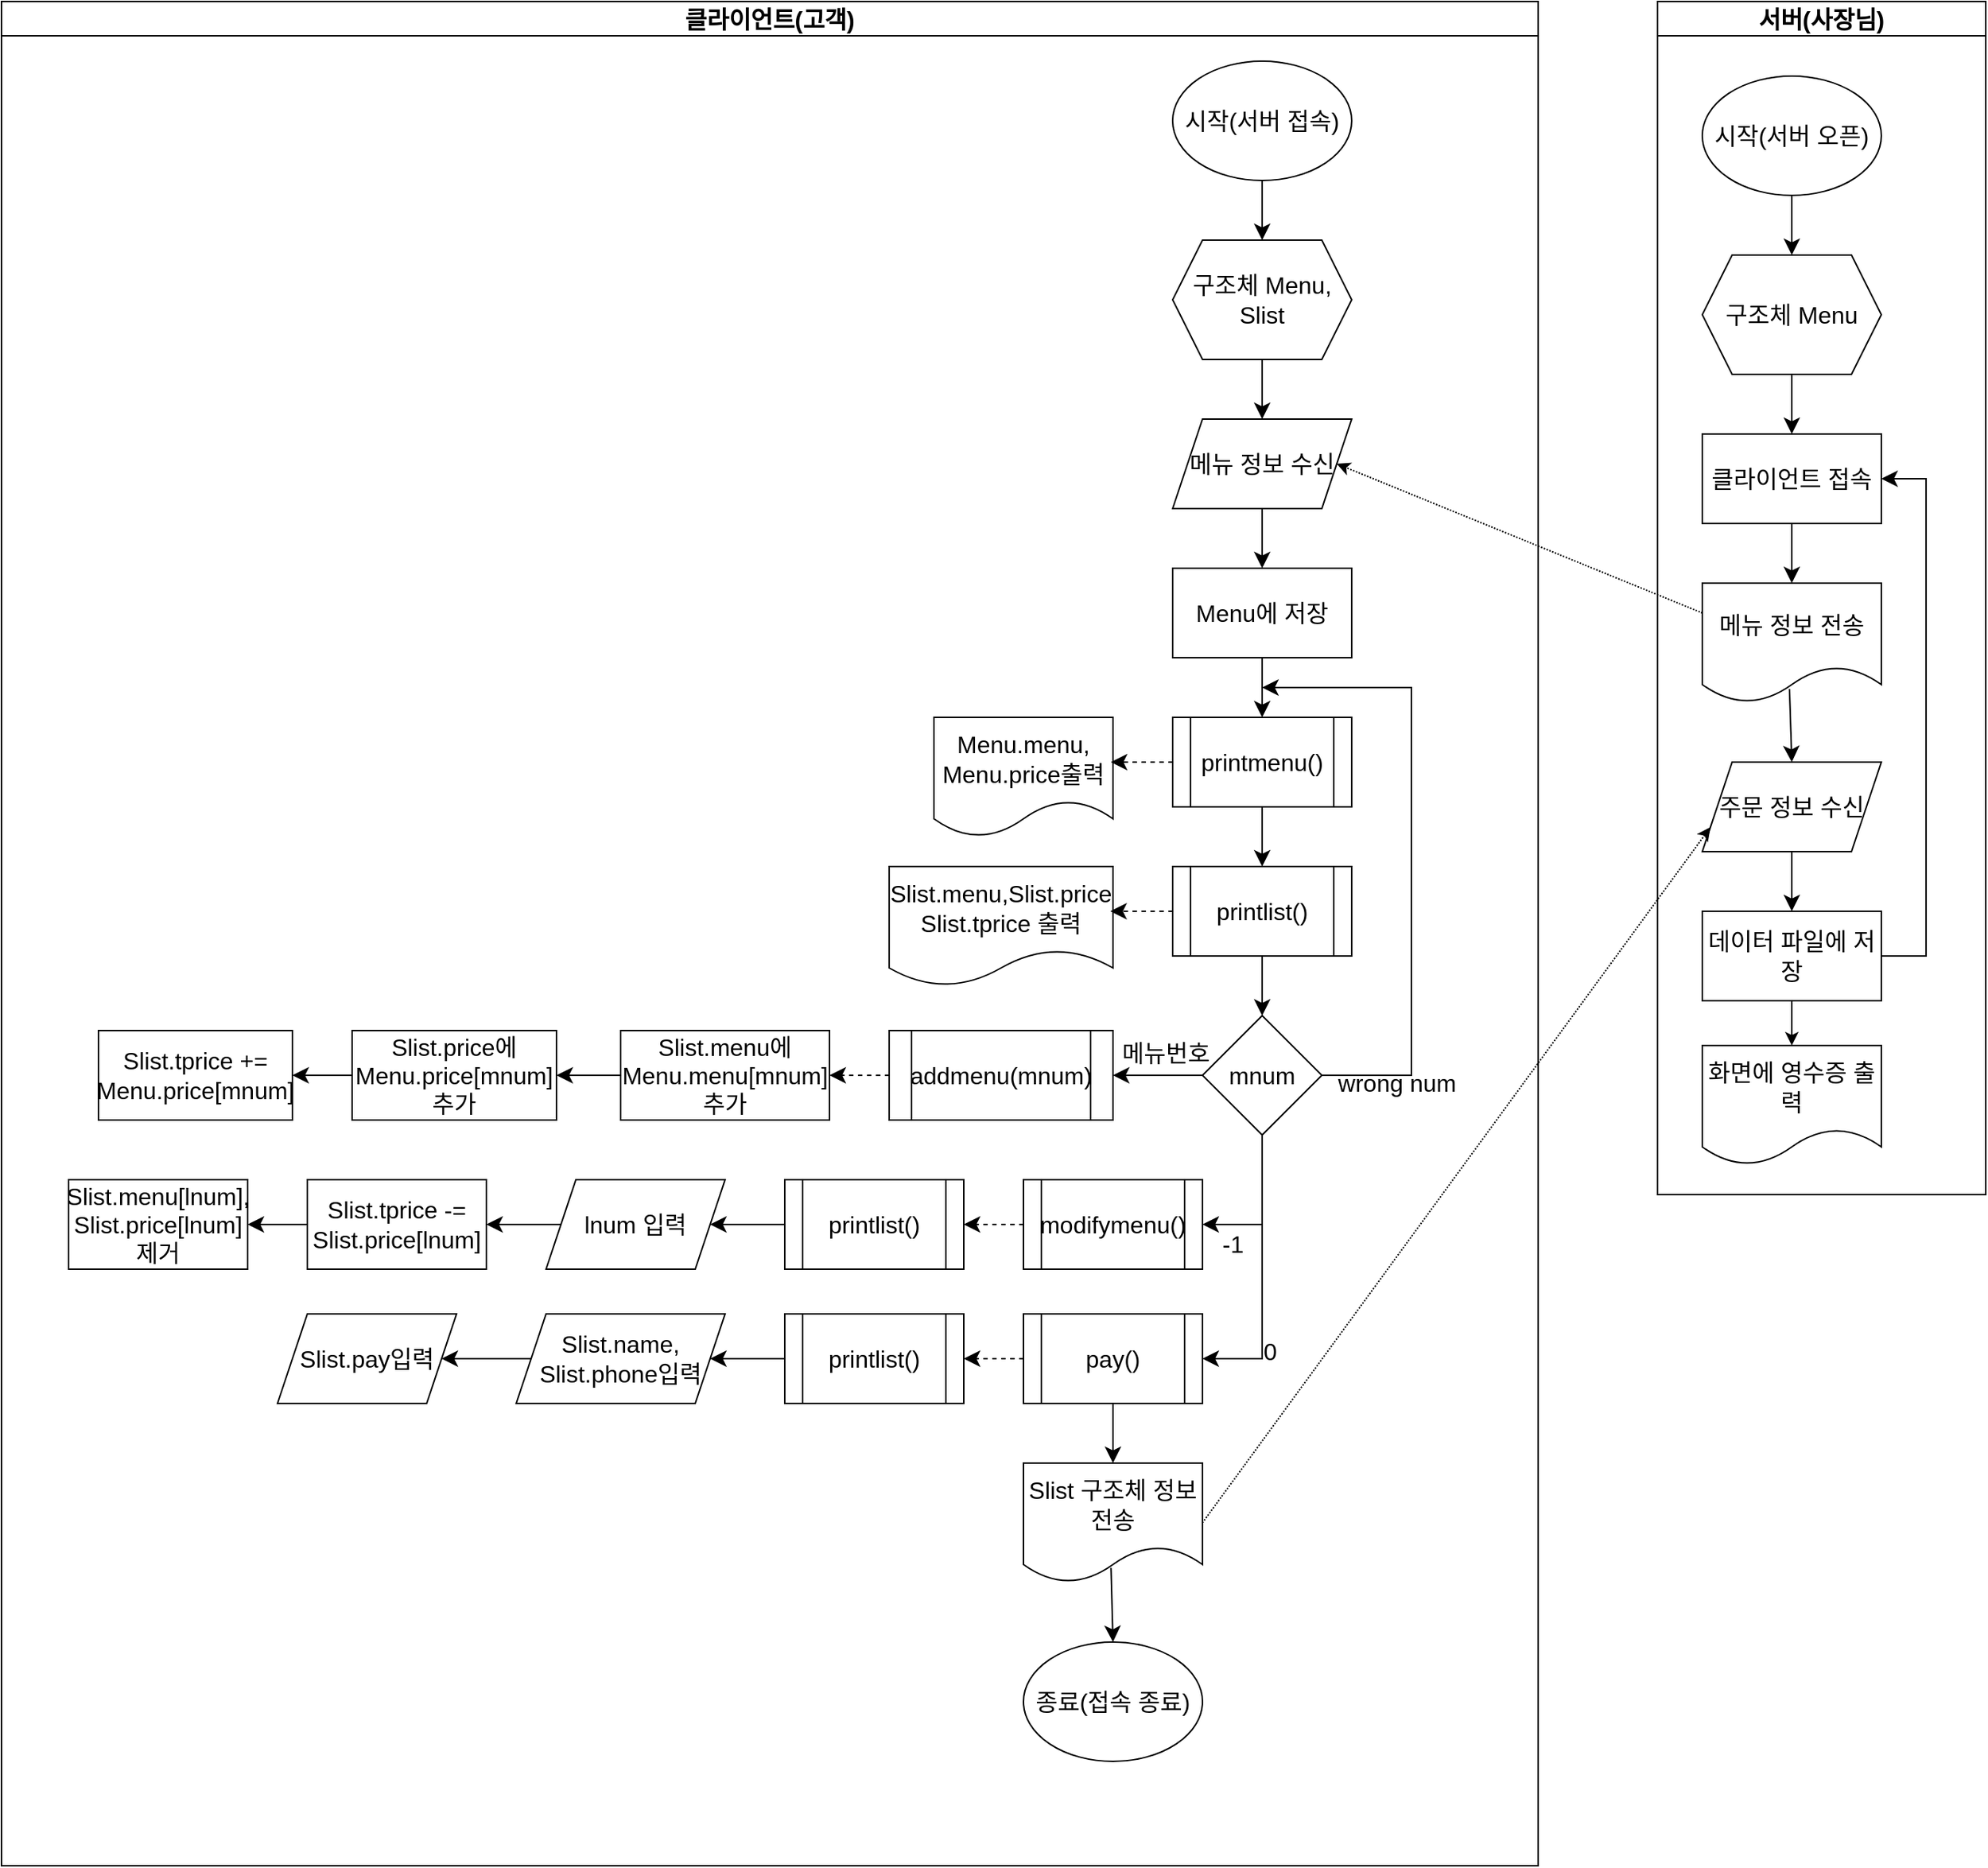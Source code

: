 <mxfile version="22.1.11" type="device">
  <diagram id="C5RBs43oDa-KdzZeNtuy" name="Page-1">
    <mxGraphModel dx="1063" dy="481" grid="1" gridSize="10" guides="1" tooltips="1" connect="1" arrows="1" fold="1" page="1" pageScale="1" pageWidth="827" pageHeight="1169" math="0" shadow="0">
      <root>
        <mxCell id="WIyWlLk6GJQsqaUBKTNV-0" />
        <mxCell id="WIyWlLk6GJQsqaUBKTNV-1" parent="WIyWlLk6GJQsqaUBKTNV-0" />
        <mxCell id="bP3Uv2tgkUZrPzE7TXMd-1" value="클라이언트(고객)" style="swimlane;whiteSpace=wrap;html=1;fontSize=16;" vertex="1" parent="WIyWlLk6GJQsqaUBKTNV-1">
          <mxGeometry x="270" y="440" width="1030" height="1250" as="geometry" />
        </mxCell>
        <mxCell id="bP3Uv2tgkUZrPzE7TXMd-3" value="시작(서버 접속)" style="ellipse;whiteSpace=wrap;html=1;fontSize=16;" vertex="1" parent="bP3Uv2tgkUZrPzE7TXMd-1">
          <mxGeometry x="785" y="40" width="120" height="80" as="geometry" />
        </mxCell>
        <mxCell id="bP3Uv2tgkUZrPzE7TXMd-4" value="printmenu()" style="shape=process;whiteSpace=wrap;html=1;backgroundOutline=1;fontSize=16;" vertex="1" parent="bP3Uv2tgkUZrPzE7TXMd-1">
          <mxGeometry x="785" y="480" width="120" height="60" as="geometry" />
        </mxCell>
        <mxCell id="bP3Uv2tgkUZrPzE7TXMd-9" value="printlist()" style="shape=process;whiteSpace=wrap;html=1;backgroundOutline=1;fontSize=16;" vertex="1" parent="bP3Uv2tgkUZrPzE7TXMd-1">
          <mxGeometry x="785" y="580" width="120" height="60" as="geometry" />
        </mxCell>
        <mxCell id="bP3Uv2tgkUZrPzE7TXMd-20" style="edgeStyle=none;curved=1;rounded=0;orthogonalLoop=1;jettySize=auto;html=1;exitX=0.5;exitY=1;exitDx=0;exitDy=0;entryX=0.5;entryY=0;entryDx=0;entryDy=0;fontSize=12;startSize=8;endSize=8;" edge="1" parent="bP3Uv2tgkUZrPzE7TXMd-1" source="bP3Uv2tgkUZrPzE7TXMd-4" target="bP3Uv2tgkUZrPzE7TXMd-9">
          <mxGeometry relative="1" as="geometry" />
        </mxCell>
        <mxCell id="bP3Uv2tgkUZrPzE7TXMd-12" value="구조체 Menu, Slist" style="shape=hexagon;perimeter=hexagonPerimeter2;whiteSpace=wrap;html=1;fixedSize=1;fontSize=16;" vertex="1" parent="bP3Uv2tgkUZrPzE7TXMd-1">
          <mxGeometry x="785" y="160" width="120" height="80" as="geometry" />
        </mxCell>
        <mxCell id="bP3Uv2tgkUZrPzE7TXMd-14" style="edgeStyle=none;curved=1;rounded=0;orthogonalLoop=1;jettySize=auto;html=1;exitX=0.5;exitY=1;exitDx=0;exitDy=0;entryX=0.5;entryY=0;entryDx=0;entryDy=0;fontSize=12;startSize=8;endSize=8;" edge="1" parent="bP3Uv2tgkUZrPzE7TXMd-1" source="bP3Uv2tgkUZrPzE7TXMd-3" target="bP3Uv2tgkUZrPzE7TXMd-12">
          <mxGeometry relative="1" as="geometry" />
        </mxCell>
        <mxCell id="bP3Uv2tgkUZrPzE7TXMd-15" value="메뉴 정보 수신" style="shape=parallelogram;perimeter=parallelogramPerimeter;whiteSpace=wrap;html=1;fixedSize=1;fontSize=16;" vertex="1" parent="bP3Uv2tgkUZrPzE7TXMd-1">
          <mxGeometry x="785" y="280" width="120" height="60" as="geometry" />
        </mxCell>
        <mxCell id="bP3Uv2tgkUZrPzE7TXMd-16" style="edgeStyle=none;curved=1;rounded=0;orthogonalLoop=1;jettySize=auto;html=1;exitX=0.5;exitY=1;exitDx=0;exitDy=0;entryX=0.5;entryY=0;entryDx=0;entryDy=0;fontSize=12;startSize=8;endSize=8;" edge="1" parent="bP3Uv2tgkUZrPzE7TXMd-1" source="bP3Uv2tgkUZrPzE7TXMd-12" target="bP3Uv2tgkUZrPzE7TXMd-15">
          <mxGeometry relative="1" as="geometry" />
        </mxCell>
        <mxCell id="bP3Uv2tgkUZrPzE7TXMd-19" style="edgeStyle=none;curved=1;rounded=0;orthogonalLoop=1;jettySize=auto;html=1;exitX=0.5;exitY=1;exitDx=0;exitDy=0;entryX=0.5;entryY=0;entryDx=0;entryDy=0;fontSize=12;startSize=8;endSize=8;" edge="1" parent="bP3Uv2tgkUZrPzE7TXMd-1" source="bP3Uv2tgkUZrPzE7TXMd-17" target="bP3Uv2tgkUZrPzE7TXMd-4">
          <mxGeometry relative="1" as="geometry" />
        </mxCell>
        <mxCell id="bP3Uv2tgkUZrPzE7TXMd-17" value="Menu에 저장" style="rounded=0;whiteSpace=wrap;html=1;fontSize=16;" vertex="1" parent="bP3Uv2tgkUZrPzE7TXMd-1">
          <mxGeometry x="785" y="380" width="120" height="60" as="geometry" />
        </mxCell>
        <mxCell id="bP3Uv2tgkUZrPzE7TXMd-18" style="edgeStyle=none;curved=1;rounded=0;orthogonalLoop=1;jettySize=auto;html=1;exitX=0.5;exitY=1;exitDx=0;exitDy=0;entryX=0.5;entryY=0;entryDx=0;entryDy=0;fontSize=12;startSize=8;endSize=8;" edge="1" parent="bP3Uv2tgkUZrPzE7TXMd-1" source="bP3Uv2tgkUZrPzE7TXMd-15" target="bP3Uv2tgkUZrPzE7TXMd-17">
          <mxGeometry relative="1" as="geometry" />
        </mxCell>
        <mxCell id="bP3Uv2tgkUZrPzE7TXMd-22" value="Menu.menu, Menu.price출력" style="shape=document;whiteSpace=wrap;html=1;boundedLbl=1;fontSize=16;" vertex="1" parent="bP3Uv2tgkUZrPzE7TXMd-1">
          <mxGeometry x="625" y="480" width="120" height="80" as="geometry" />
        </mxCell>
        <mxCell id="bP3Uv2tgkUZrPzE7TXMd-23" style="edgeStyle=none;curved=1;rounded=0;orthogonalLoop=1;jettySize=auto;html=1;exitX=0;exitY=0.5;exitDx=0;exitDy=0;entryX=0.988;entryY=0.375;entryDx=0;entryDy=0;entryPerimeter=0;fontSize=12;startSize=8;endSize=8;dashed=1;" edge="1" parent="bP3Uv2tgkUZrPzE7TXMd-1" source="bP3Uv2tgkUZrPzE7TXMd-4" target="bP3Uv2tgkUZrPzE7TXMd-22">
          <mxGeometry relative="1" as="geometry" />
        </mxCell>
        <mxCell id="bP3Uv2tgkUZrPzE7TXMd-24" value="Slist.menu,Slist.price Slist.tprice 출력" style="shape=document;whiteSpace=wrap;html=1;boundedLbl=1;fontSize=16;" vertex="1" parent="bP3Uv2tgkUZrPzE7TXMd-1">
          <mxGeometry x="595" y="580" width="150" height="80" as="geometry" />
        </mxCell>
        <mxCell id="bP3Uv2tgkUZrPzE7TXMd-25" style="edgeStyle=none;curved=1;rounded=0;orthogonalLoop=1;jettySize=auto;html=1;exitX=0;exitY=0.5;exitDx=0;exitDy=0;entryX=0.988;entryY=0.375;entryDx=0;entryDy=0;entryPerimeter=0;fontSize=12;startSize=8;endSize=8;dashed=1;" edge="1" parent="bP3Uv2tgkUZrPzE7TXMd-1" source="bP3Uv2tgkUZrPzE7TXMd-9" target="bP3Uv2tgkUZrPzE7TXMd-24">
          <mxGeometry relative="1" as="geometry" />
        </mxCell>
        <mxCell id="bP3Uv2tgkUZrPzE7TXMd-29" style="edgeStyle=orthogonalEdgeStyle;rounded=0;orthogonalLoop=1;jettySize=auto;html=1;exitX=1;exitY=0.5;exitDx=0;exitDy=0;fontSize=12;startSize=8;endSize=8;" edge="1" parent="bP3Uv2tgkUZrPzE7TXMd-1" source="bP3Uv2tgkUZrPzE7TXMd-26">
          <mxGeometry relative="1" as="geometry">
            <mxPoint x="845" y="460" as="targetPoint" />
            <Array as="points">
              <mxPoint x="945" y="720" />
              <mxPoint x="945" y="460" />
            </Array>
          </mxGeometry>
        </mxCell>
        <mxCell id="bP3Uv2tgkUZrPzE7TXMd-26" value="mnum" style="rhombus;whiteSpace=wrap;html=1;fontSize=16;" vertex="1" parent="bP3Uv2tgkUZrPzE7TXMd-1">
          <mxGeometry x="805" y="680" width="80" height="80" as="geometry" />
        </mxCell>
        <mxCell id="bP3Uv2tgkUZrPzE7TXMd-21" style="edgeStyle=none;curved=1;rounded=0;orthogonalLoop=1;jettySize=auto;html=1;exitX=0.5;exitY=1;exitDx=0;exitDy=0;entryX=0.5;entryY=0;entryDx=0;entryDy=0;fontSize=12;startSize=8;endSize=8;" edge="1" parent="bP3Uv2tgkUZrPzE7TXMd-1" source="bP3Uv2tgkUZrPzE7TXMd-9" target="bP3Uv2tgkUZrPzE7TXMd-26">
          <mxGeometry relative="1" as="geometry">
            <mxPoint x="845" y="680" as="targetPoint" />
          </mxGeometry>
        </mxCell>
        <mxCell id="bP3Uv2tgkUZrPzE7TXMd-30" value="wrong num" style="text;html=1;align=center;verticalAlign=middle;resizable=0;points=[];autosize=1;strokeColor=none;fillColor=none;fontSize=16;" vertex="1" parent="bP3Uv2tgkUZrPzE7TXMd-1">
          <mxGeometry x="885" y="710" width="100" height="30" as="geometry" />
        </mxCell>
        <mxCell id="bP3Uv2tgkUZrPzE7TXMd-32" value="메뉴번호" style="text;html=1;align=center;verticalAlign=middle;resizable=0;points=[];autosize=1;strokeColor=none;fillColor=none;fontSize=16;" vertex="1" parent="bP3Uv2tgkUZrPzE7TXMd-1">
          <mxGeometry x="735" y="690" width="90" height="30" as="geometry" />
        </mxCell>
        <mxCell id="bP3Uv2tgkUZrPzE7TXMd-33" value="0" style="text;html=1;align=center;verticalAlign=middle;resizable=0;points=[];autosize=1;strokeColor=none;fillColor=none;fontSize=16;" vertex="1" parent="bP3Uv2tgkUZrPzE7TXMd-1">
          <mxGeometry x="835" y="890" width="30" height="30" as="geometry" />
        </mxCell>
        <mxCell id="bP3Uv2tgkUZrPzE7TXMd-35" value="pay()" style="shape=process;whiteSpace=wrap;html=1;backgroundOutline=1;fontSize=16;" vertex="1" parent="bP3Uv2tgkUZrPzE7TXMd-1">
          <mxGeometry x="685" y="880" width="120" height="60" as="geometry" />
        </mxCell>
        <mxCell id="bP3Uv2tgkUZrPzE7TXMd-38" style="edgeStyle=none;rounded=0;orthogonalLoop=1;jettySize=auto;html=1;exitX=0.5;exitY=1;exitDx=0;exitDy=0;entryX=1;entryY=0.5;entryDx=0;entryDy=0;fontSize=12;startSize=8;endSize=8;" edge="1" parent="bP3Uv2tgkUZrPzE7TXMd-1" source="bP3Uv2tgkUZrPzE7TXMd-26" target="bP3Uv2tgkUZrPzE7TXMd-35">
          <mxGeometry relative="1" as="geometry">
            <Array as="points">
              <mxPoint x="845" y="910" />
            </Array>
          </mxGeometry>
        </mxCell>
        <mxCell id="bP3Uv2tgkUZrPzE7TXMd-36" value="addmenu(mnum)" style="shape=process;whiteSpace=wrap;html=1;backgroundOutline=1;fontSize=16;" vertex="1" parent="bP3Uv2tgkUZrPzE7TXMd-1">
          <mxGeometry x="595" y="690" width="150" height="60" as="geometry" />
        </mxCell>
        <mxCell id="bP3Uv2tgkUZrPzE7TXMd-37" style="edgeStyle=none;curved=1;rounded=0;orthogonalLoop=1;jettySize=auto;html=1;exitX=0;exitY=0.5;exitDx=0;exitDy=0;entryX=1;entryY=0.5;entryDx=0;entryDy=0;fontSize=12;startSize=8;endSize=8;" edge="1" parent="bP3Uv2tgkUZrPzE7TXMd-1" source="bP3Uv2tgkUZrPzE7TXMd-26" target="bP3Uv2tgkUZrPzE7TXMd-36">
          <mxGeometry relative="1" as="geometry" />
        </mxCell>
        <mxCell id="bP3Uv2tgkUZrPzE7TXMd-39" value="Slist.menu에 Menu.menu[mnum] 추가" style="rounded=0;whiteSpace=wrap;html=1;fontSize=16;" vertex="1" parent="bP3Uv2tgkUZrPzE7TXMd-1">
          <mxGeometry x="415" y="690" width="140" height="60" as="geometry" />
        </mxCell>
        <mxCell id="bP3Uv2tgkUZrPzE7TXMd-40" style="edgeStyle=none;curved=1;rounded=0;orthogonalLoop=1;jettySize=auto;html=1;exitX=0;exitY=0.5;exitDx=0;exitDy=0;entryX=1;entryY=0.5;entryDx=0;entryDy=0;fontSize=12;startSize=8;endSize=8;dashed=1;" edge="1" parent="bP3Uv2tgkUZrPzE7TXMd-1" source="bP3Uv2tgkUZrPzE7TXMd-36" target="bP3Uv2tgkUZrPzE7TXMd-39">
          <mxGeometry relative="1" as="geometry" />
        </mxCell>
        <mxCell id="bP3Uv2tgkUZrPzE7TXMd-41" value="Slist.price에 Menu.price[mnum]추가" style="rounded=0;whiteSpace=wrap;html=1;fontSize=16;" vertex="1" parent="bP3Uv2tgkUZrPzE7TXMd-1">
          <mxGeometry x="235" y="690" width="137" height="60" as="geometry" />
        </mxCell>
        <mxCell id="bP3Uv2tgkUZrPzE7TXMd-42" style="edgeStyle=none;curved=1;rounded=0;orthogonalLoop=1;jettySize=auto;html=1;exitX=0;exitY=0.5;exitDx=0;exitDy=0;entryX=1;entryY=0.5;entryDx=0;entryDy=0;fontSize=12;startSize=8;endSize=8;" edge="1" parent="bP3Uv2tgkUZrPzE7TXMd-1" source="bP3Uv2tgkUZrPzE7TXMd-39" target="bP3Uv2tgkUZrPzE7TXMd-41">
          <mxGeometry relative="1" as="geometry" />
        </mxCell>
        <mxCell id="bP3Uv2tgkUZrPzE7TXMd-43" value="Slist.tprice += Menu.price[mnum]" style="rounded=0;whiteSpace=wrap;html=1;fontSize=16;" vertex="1" parent="bP3Uv2tgkUZrPzE7TXMd-1">
          <mxGeometry x="65" y="690" width="130" height="60" as="geometry" />
        </mxCell>
        <mxCell id="bP3Uv2tgkUZrPzE7TXMd-44" style="edgeStyle=none;curved=1;rounded=0;orthogonalLoop=1;jettySize=auto;html=1;exitX=0;exitY=0.5;exitDx=0;exitDy=0;entryX=1;entryY=0.5;entryDx=0;entryDy=0;fontSize=12;startSize=8;endSize=8;" edge="1" parent="bP3Uv2tgkUZrPzE7TXMd-1" source="bP3Uv2tgkUZrPzE7TXMd-41" target="bP3Uv2tgkUZrPzE7TXMd-43">
          <mxGeometry relative="1" as="geometry" />
        </mxCell>
        <mxCell id="bP3Uv2tgkUZrPzE7TXMd-45" value="Slist 구조체 정보 전송" style="shape=document;whiteSpace=wrap;html=1;boundedLbl=1;fontSize=16;" vertex="1" parent="bP3Uv2tgkUZrPzE7TXMd-1">
          <mxGeometry x="685" y="980" width="120" height="80" as="geometry" />
        </mxCell>
        <mxCell id="bP3Uv2tgkUZrPzE7TXMd-66" style="edgeStyle=none;curved=1;rounded=0;orthogonalLoop=1;jettySize=auto;html=1;exitX=0.5;exitY=1;exitDx=0;exitDy=0;entryX=0.5;entryY=0;entryDx=0;entryDy=0;fontSize=12;startSize=8;endSize=8;" edge="1" parent="bP3Uv2tgkUZrPzE7TXMd-1" source="bP3Uv2tgkUZrPzE7TXMd-35" target="bP3Uv2tgkUZrPzE7TXMd-45">
          <mxGeometry relative="1" as="geometry" />
        </mxCell>
        <mxCell id="bP3Uv2tgkUZrPzE7TXMd-47" value="printlist()" style="shape=process;whiteSpace=wrap;html=1;backgroundOutline=1;fontSize=16;" vertex="1" parent="bP3Uv2tgkUZrPzE7TXMd-1">
          <mxGeometry x="525" y="880" width="120" height="60" as="geometry" />
        </mxCell>
        <mxCell id="bP3Uv2tgkUZrPzE7TXMd-48" style="edgeStyle=none;curved=1;rounded=0;orthogonalLoop=1;jettySize=auto;html=1;exitX=0;exitY=0.5;exitDx=0;exitDy=0;entryX=1;entryY=0.5;entryDx=0;entryDy=0;fontSize=12;startSize=8;endSize=8;strokeColor=default;dashed=1;" edge="1" parent="bP3Uv2tgkUZrPzE7TXMd-1" source="bP3Uv2tgkUZrPzE7TXMd-35" target="bP3Uv2tgkUZrPzE7TXMd-47">
          <mxGeometry relative="1" as="geometry" />
        </mxCell>
        <mxCell id="bP3Uv2tgkUZrPzE7TXMd-49" value="Slist.name, Slist.phone입력" style="shape=parallelogram;perimeter=parallelogramPerimeter;whiteSpace=wrap;html=1;fixedSize=1;fontSize=16;" vertex="1" parent="bP3Uv2tgkUZrPzE7TXMd-1">
          <mxGeometry x="345" y="880" width="140" height="60" as="geometry" />
        </mxCell>
        <mxCell id="bP3Uv2tgkUZrPzE7TXMd-50" style="edgeStyle=none;curved=1;rounded=0;orthogonalLoop=1;jettySize=auto;html=1;exitX=0;exitY=0.5;exitDx=0;exitDy=0;entryX=1;entryY=0.5;entryDx=0;entryDy=0;fontSize=12;startSize=8;endSize=8;" edge="1" parent="bP3Uv2tgkUZrPzE7TXMd-1" source="bP3Uv2tgkUZrPzE7TXMd-47" target="bP3Uv2tgkUZrPzE7TXMd-49">
          <mxGeometry relative="1" as="geometry" />
        </mxCell>
        <mxCell id="bP3Uv2tgkUZrPzE7TXMd-51" value="Slist.pay입력" style="shape=parallelogram;perimeter=parallelogramPerimeter;whiteSpace=wrap;html=1;fixedSize=1;fontSize=16;" vertex="1" parent="bP3Uv2tgkUZrPzE7TXMd-1">
          <mxGeometry x="185" y="880" width="120" height="60" as="geometry" />
        </mxCell>
        <mxCell id="bP3Uv2tgkUZrPzE7TXMd-52" style="edgeStyle=none;curved=1;rounded=0;orthogonalLoop=1;jettySize=auto;html=1;exitX=0;exitY=0.5;exitDx=0;exitDy=0;entryX=1;entryY=0.5;entryDx=0;entryDy=0;fontSize=12;startSize=8;endSize=8;" edge="1" parent="bP3Uv2tgkUZrPzE7TXMd-1" source="bP3Uv2tgkUZrPzE7TXMd-49" target="bP3Uv2tgkUZrPzE7TXMd-51">
          <mxGeometry relative="1" as="geometry" />
        </mxCell>
        <mxCell id="bP3Uv2tgkUZrPzE7TXMd-53" value="modifymenu()" style="shape=process;whiteSpace=wrap;html=1;backgroundOutline=1;fontSize=16;" vertex="1" parent="bP3Uv2tgkUZrPzE7TXMd-1">
          <mxGeometry x="685" y="790" width="120" height="60" as="geometry" />
        </mxCell>
        <mxCell id="bP3Uv2tgkUZrPzE7TXMd-54" style="edgeStyle=none;rounded=0;orthogonalLoop=1;jettySize=auto;html=1;exitX=0.5;exitY=1;exitDx=0;exitDy=0;entryX=1;entryY=0.5;entryDx=0;entryDy=0;fontSize=12;startSize=8;endSize=8;" edge="1" parent="bP3Uv2tgkUZrPzE7TXMd-1" source="bP3Uv2tgkUZrPzE7TXMd-26" target="bP3Uv2tgkUZrPzE7TXMd-53">
          <mxGeometry relative="1" as="geometry">
            <Array as="points">
              <mxPoint x="845" y="820" />
            </Array>
          </mxGeometry>
        </mxCell>
        <mxCell id="bP3Uv2tgkUZrPzE7TXMd-55" value="-1" style="text;html=1;align=center;verticalAlign=middle;resizable=0;points=[];autosize=1;strokeColor=none;fillColor=none;fontSize=16;" vertex="1" parent="bP3Uv2tgkUZrPzE7TXMd-1">
          <mxGeometry x="805" y="818" width="40" height="30" as="geometry" />
        </mxCell>
        <mxCell id="bP3Uv2tgkUZrPzE7TXMd-58" style="edgeStyle=none;curved=1;rounded=0;orthogonalLoop=1;jettySize=auto;html=1;exitX=0;exitY=0.5;exitDx=0;exitDy=0;entryX=1;entryY=0.5;entryDx=0;entryDy=0;fontSize=12;startSize=8;endSize=8;strokeColor=default;dashed=1;" edge="1" parent="bP3Uv2tgkUZrPzE7TXMd-1" target="bP3Uv2tgkUZrPzE7TXMd-59" source="bP3Uv2tgkUZrPzE7TXMd-53">
          <mxGeometry relative="1" as="geometry">
            <mxPoint x="685" y="820" as="sourcePoint" />
          </mxGeometry>
        </mxCell>
        <mxCell id="bP3Uv2tgkUZrPzE7TXMd-59" value="printlist()" style="shape=process;whiteSpace=wrap;html=1;backgroundOutline=1;fontSize=16;" vertex="1" parent="bP3Uv2tgkUZrPzE7TXMd-1">
          <mxGeometry x="525" y="790" width="120" height="60" as="geometry" />
        </mxCell>
        <mxCell id="bP3Uv2tgkUZrPzE7TXMd-60" value="lnum 입력" style="shape=parallelogram;perimeter=parallelogramPerimeter;whiteSpace=wrap;html=1;fixedSize=1;fontSize=16;" vertex="1" parent="bP3Uv2tgkUZrPzE7TXMd-1">
          <mxGeometry x="365" y="790" width="120" height="60" as="geometry" />
        </mxCell>
        <mxCell id="bP3Uv2tgkUZrPzE7TXMd-65" style="edgeStyle=none;curved=1;rounded=0;orthogonalLoop=1;jettySize=auto;html=1;exitX=0;exitY=0.5;exitDx=0;exitDy=0;entryX=1;entryY=0.5;entryDx=0;entryDy=0;fontSize=12;startSize=8;endSize=8;" edge="1" parent="bP3Uv2tgkUZrPzE7TXMd-1" source="bP3Uv2tgkUZrPzE7TXMd-59" target="bP3Uv2tgkUZrPzE7TXMd-60">
          <mxGeometry relative="1" as="geometry" />
        </mxCell>
        <mxCell id="bP3Uv2tgkUZrPzE7TXMd-61" value="Slist.tprice -= Slist.price[lnum]" style="rounded=0;whiteSpace=wrap;html=1;fontSize=16;" vertex="1" parent="bP3Uv2tgkUZrPzE7TXMd-1">
          <mxGeometry x="205" y="790" width="120" height="60" as="geometry" />
        </mxCell>
        <mxCell id="bP3Uv2tgkUZrPzE7TXMd-62" style="edgeStyle=none;curved=1;rounded=0;orthogonalLoop=1;jettySize=auto;html=1;exitX=0;exitY=0.5;exitDx=0;exitDy=0;entryX=1;entryY=0.5;entryDx=0;entryDy=0;fontSize=12;startSize=8;endSize=8;" edge="1" parent="bP3Uv2tgkUZrPzE7TXMd-1" source="bP3Uv2tgkUZrPzE7TXMd-60" target="bP3Uv2tgkUZrPzE7TXMd-61">
          <mxGeometry relative="1" as="geometry" />
        </mxCell>
        <mxCell id="bP3Uv2tgkUZrPzE7TXMd-63" value="Slist.menu[lnum], Slist.price[lnum] 제거" style="rounded=0;whiteSpace=wrap;html=1;fontSize=16;" vertex="1" parent="bP3Uv2tgkUZrPzE7TXMd-1">
          <mxGeometry x="45" y="790" width="120" height="60" as="geometry" />
        </mxCell>
        <mxCell id="bP3Uv2tgkUZrPzE7TXMd-64" style="edgeStyle=none;curved=1;rounded=0;orthogonalLoop=1;jettySize=auto;html=1;exitX=0;exitY=0.5;exitDx=0;exitDy=0;entryX=1;entryY=0.5;entryDx=0;entryDy=0;fontSize=12;startSize=8;endSize=8;" edge="1" parent="bP3Uv2tgkUZrPzE7TXMd-1" source="bP3Uv2tgkUZrPzE7TXMd-61" target="bP3Uv2tgkUZrPzE7TXMd-63">
          <mxGeometry relative="1" as="geometry" />
        </mxCell>
        <mxCell id="bP3Uv2tgkUZrPzE7TXMd-67" value="종료(접속 종료)" style="ellipse;whiteSpace=wrap;html=1;fontSize=16;" vertex="1" parent="bP3Uv2tgkUZrPzE7TXMd-1">
          <mxGeometry x="685" y="1100" width="120" height="80" as="geometry" />
        </mxCell>
        <mxCell id="bP3Uv2tgkUZrPzE7TXMd-68" style="edgeStyle=none;rounded=0;orthogonalLoop=1;jettySize=auto;html=1;exitX=0.489;exitY=0.878;exitDx=0;exitDy=0;entryX=0.5;entryY=0;entryDx=0;entryDy=0;fontSize=12;startSize=8;endSize=8;exitPerimeter=0;" edge="1" parent="bP3Uv2tgkUZrPzE7TXMd-1" source="bP3Uv2tgkUZrPzE7TXMd-45" target="bP3Uv2tgkUZrPzE7TXMd-67">
          <mxGeometry relative="1" as="geometry">
            <Array as="points" />
          </mxGeometry>
        </mxCell>
        <mxCell id="bP3Uv2tgkUZrPzE7TXMd-2" value="서버(사장님)" style="swimlane;whiteSpace=wrap;html=1;fontSize=16;" vertex="1" parent="WIyWlLk6GJQsqaUBKTNV-1">
          <mxGeometry x="1380" y="440" width="220" height="800" as="geometry" />
        </mxCell>
        <mxCell id="bP3Uv2tgkUZrPzE7TXMd-69" value="시작(서버 오픈)" style="ellipse;whiteSpace=wrap;html=1;fontSize=16;" vertex="1" parent="bP3Uv2tgkUZrPzE7TXMd-2">
          <mxGeometry x="30" y="50" width="120" height="80" as="geometry" />
        </mxCell>
        <mxCell id="bP3Uv2tgkUZrPzE7TXMd-81" style="edgeStyle=none;curved=1;rounded=0;orthogonalLoop=1;jettySize=auto;html=1;exitX=0.5;exitY=1;exitDx=0;exitDy=0;entryX=0.5;entryY=0;entryDx=0;entryDy=0;fontSize=12;startSize=8;endSize=8;" edge="1" parent="bP3Uv2tgkUZrPzE7TXMd-2" source="bP3Uv2tgkUZrPzE7TXMd-70" target="bP3Uv2tgkUZrPzE7TXMd-80">
          <mxGeometry relative="1" as="geometry" />
        </mxCell>
        <mxCell id="bP3Uv2tgkUZrPzE7TXMd-70" value="구조체 Menu" style="shape=hexagon;perimeter=hexagonPerimeter2;whiteSpace=wrap;html=1;fixedSize=1;fontSize=16;" vertex="1" parent="bP3Uv2tgkUZrPzE7TXMd-2">
          <mxGeometry x="30" y="170" width="120" height="80" as="geometry" />
        </mxCell>
        <mxCell id="bP3Uv2tgkUZrPzE7TXMd-74" style="edgeStyle=none;curved=1;rounded=0;orthogonalLoop=1;jettySize=auto;html=1;exitX=0.5;exitY=1;exitDx=0;exitDy=0;entryX=0.5;entryY=0;entryDx=0;entryDy=0;fontSize=12;startSize=8;endSize=8;" edge="1" parent="bP3Uv2tgkUZrPzE7TXMd-2" source="bP3Uv2tgkUZrPzE7TXMd-69" target="bP3Uv2tgkUZrPzE7TXMd-70">
          <mxGeometry relative="1" as="geometry" />
        </mxCell>
        <mxCell id="bP3Uv2tgkUZrPzE7TXMd-71" value="메뉴 정보 전송" style="shape=document;whiteSpace=wrap;html=1;boundedLbl=1;fontSize=16;" vertex="1" parent="bP3Uv2tgkUZrPzE7TXMd-2">
          <mxGeometry x="30" y="390" width="120" height="80" as="geometry" />
        </mxCell>
        <mxCell id="bP3Uv2tgkUZrPzE7TXMd-72" value="주문 정보 수신" style="shape=parallelogram;perimeter=parallelogramPerimeter;whiteSpace=wrap;html=1;fixedSize=1;fontSize=16;" vertex="1" parent="bP3Uv2tgkUZrPzE7TXMd-2">
          <mxGeometry x="30" y="510" width="120" height="60" as="geometry" />
        </mxCell>
        <mxCell id="bP3Uv2tgkUZrPzE7TXMd-76" value="" style="edgeStyle=none;curved=1;rounded=0;orthogonalLoop=1;jettySize=auto;html=1;fontSize=12;startSize=8;endSize=8;entryX=0.5;entryY=0;entryDx=0;entryDy=0;exitX=0.487;exitY=0.887;exitDx=0;exitDy=0;exitPerimeter=0;" edge="1" parent="bP3Uv2tgkUZrPzE7TXMd-2" source="bP3Uv2tgkUZrPzE7TXMd-71" target="bP3Uv2tgkUZrPzE7TXMd-72">
          <mxGeometry relative="1" as="geometry" />
        </mxCell>
        <mxCell id="bP3Uv2tgkUZrPzE7TXMd-83" style="edgeStyle=none;rounded=0;orthogonalLoop=1;jettySize=auto;html=1;exitX=1;exitY=0.5;exitDx=0;exitDy=0;fontSize=12;startSize=8;endSize=8;entryX=1;entryY=0.5;entryDx=0;entryDy=0;" edge="1" parent="bP3Uv2tgkUZrPzE7TXMd-2" source="bP3Uv2tgkUZrPzE7TXMd-73" target="bP3Uv2tgkUZrPzE7TXMd-80">
          <mxGeometry relative="1" as="geometry">
            <mxPoint x="190" y="490" as="targetPoint" />
            <Array as="points">
              <mxPoint x="180" y="640" />
              <mxPoint x="180" y="480" />
              <mxPoint x="180" y="320" />
            </Array>
          </mxGeometry>
        </mxCell>
        <mxCell id="bP3Uv2tgkUZrPzE7TXMd-88" style="edgeStyle=orthogonalEdgeStyle;rounded=0;orthogonalLoop=1;jettySize=auto;html=1;exitX=0.5;exitY=1;exitDx=0;exitDy=0;entryX=0.5;entryY=0;entryDx=0;entryDy=0;" edge="1" parent="bP3Uv2tgkUZrPzE7TXMd-2" source="bP3Uv2tgkUZrPzE7TXMd-73" target="bP3Uv2tgkUZrPzE7TXMd-87">
          <mxGeometry relative="1" as="geometry" />
        </mxCell>
        <mxCell id="bP3Uv2tgkUZrPzE7TXMd-73" value="데이터 파일에 저장" style="rounded=0;whiteSpace=wrap;html=1;fontSize=16;" vertex="1" parent="bP3Uv2tgkUZrPzE7TXMd-2">
          <mxGeometry x="30" y="610" width="120" height="60" as="geometry" />
        </mxCell>
        <mxCell id="bP3Uv2tgkUZrPzE7TXMd-77" style="edgeStyle=none;curved=1;rounded=0;orthogonalLoop=1;jettySize=auto;html=1;exitX=0.5;exitY=1;exitDx=0;exitDy=0;entryX=0.5;entryY=0;entryDx=0;entryDy=0;fontSize=12;startSize=8;endSize=8;" edge="1" parent="bP3Uv2tgkUZrPzE7TXMd-2" source="bP3Uv2tgkUZrPzE7TXMd-72" target="bP3Uv2tgkUZrPzE7TXMd-73">
          <mxGeometry relative="1" as="geometry" />
        </mxCell>
        <mxCell id="bP3Uv2tgkUZrPzE7TXMd-82" style="edgeStyle=none;curved=1;rounded=0;orthogonalLoop=1;jettySize=auto;html=1;exitX=0.5;exitY=1;exitDx=0;exitDy=0;entryX=0.5;entryY=0;entryDx=0;entryDy=0;fontSize=12;startSize=8;endSize=8;" edge="1" parent="bP3Uv2tgkUZrPzE7TXMd-2" source="bP3Uv2tgkUZrPzE7TXMd-80" target="bP3Uv2tgkUZrPzE7TXMd-71">
          <mxGeometry relative="1" as="geometry" />
        </mxCell>
        <mxCell id="bP3Uv2tgkUZrPzE7TXMd-80" value="클라이언트 접속" style="rounded=0;whiteSpace=wrap;html=1;fontSize=16;" vertex="1" parent="bP3Uv2tgkUZrPzE7TXMd-2">
          <mxGeometry x="30" y="290" width="120" height="60" as="geometry" />
        </mxCell>
        <mxCell id="bP3Uv2tgkUZrPzE7TXMd-87" value="&lt;font style=&quot;font-size: 16px;&quot;&gt;화면에 영수증 출력&lt;/font&gt;" style="shape=document;whiteSpace=wrap;html=1;boundedLbl=1;" vertex="1" parent="bP3Uv2tgkUZrPzE7TXMd-2">
          <mxGeometry x="30" y="700" width="120" height="80" as="geometry" />
        </mxCell>
        <mxCell id="bP3Uv2tgkUZrPzE7TXMd-85" style="edgeStyle=none;curved=1;rounded=0;orthogonalLoop=1;jettySize=auto;html=1;exitX=0;exitY=0.25;exitDx=0;exitDy=0;entryX=1;entryY=0.5;entryDx=0;entryDy=0;fontSize=12;dashed=1;dashPattern=1 1;" edge="1" parent="WIyWlLk6GJQsqaUBKTNV-1" source="bP3Uv2tgkUZrPzE7TXMd-71" target="bP3Uv2tgkUZrPzE7TXMd-15">
          <mxGeometry relative="1" as="geometry" />
        </mxCell>
        <mxCell id="bP3Uv2tgkUZrPzE7TXMd-86" style="edgeStyle=none;curved=1;rounded=0;orthogonalLoop=1;jettySize=auto;html=1;exitX=1;exitY=0.5;exitDx=0;exitDy=0;entryX=0;entryY=0.75;entryDx=0;entryDy=0;fontSize=12;dashed=1;dashPattern=1 1;" edge="1" parent="WIyWlLk6GJQsqaUBKTNV-1" source="bP3Uv2tgkUZrPzE7TXMd-45" target="bP3Uv2tgkUZrPzE7TXMd-72">
          <mxGeometry relative="1" as="geometry" />
        </mxCell>
      </root>
    </mxGraphModel>
  </diagram>
</mxfile>
